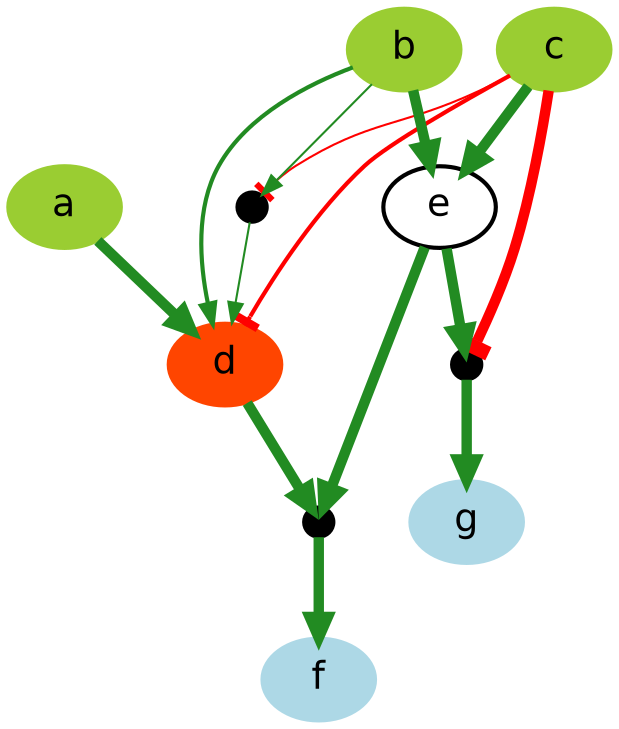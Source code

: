 digraph "" {
a [color=olivedrab3, fillcolor=olivedrab3, fontname=Helvetica, fontsize=18, shape=ellipse, style="filled, bold"];
c [color=olivedrab3, fillcolor=olivedrab3, fontname=Helvetica, fontsize=18, shape=ellipse, style="filled, bold"];
b [color=olivedrab3, fillcolor=olivedrab3, fontname=Helvetica, fontsize=18, shape=ellipse, style="filled, bold"];
e [color=black, fillcolor=white, fontname=Helvetica, fontsize=18, shape=ellipse, style="filled, bold"];
d [color=orangered, fillcolor=orangered, fontname=Helvetica, fontsize=18, shape=ellipse, style="filled, bold"];
g [color=lightblue, fillcolor=lightblue, fontname=Helvetica, fontsize=18, shape=ellipse, style="filled, bold"];
f [color=lightblue, fillcolor=lightblue, fontname=Helvetica, fontsize=18, shape=ellipse, style="filled, bold"];
"gate-1" [color=black, fillcolor=black, fixedsize=True, fontname=Helvetica, fontsize=18, gate=True, height="0.2", label=".", shape=ellipse, style="filled, bold", width="0.2"];
"gate-2" [color=black, fillcolor=black, fixedsize=True, fontname=Helvetica, fontsize=18, gate=True, height="0.2", label=".", shape=ellipse, style="filled, bold", width="0.2"];
"gate-3" [color=black, fillcolor=black, fixedsize=True, fontname=Helvetica, fontsize=18, gate=True, height="0.2", label=".", shape=ellipse, style="filled, bold", width="0.2"];
a -> d  [arrowhead=normal, color=forestgreen, dir=forward, key=0, penwidth="5.0", sign=1, weight="1.0"];
c -> "gate-1"  [arrowhead=tee, color=red, dir=forward, key=0, penwidth="1.0", sign="-1", weight="0.2"];
c -> "gate-2"  [arrowhead=tee, color=red, dir=forward, key=0, penwidth="5.0", sign="-1", weight="1.0"];
c -> e  [arrowhead=normal, color=forestgreen, dir=forward, key=0, penwidth="5.0", sign=1, weight="1.0"];
c -> d  [arrowhead=tee, color=red, dir=forward, key=0, penwidth="2.0", sign="-1", weight="0.4"];
b -> "gate-1"  [arrowhead=normal, color=forestgreen, dir=forward, key=0, penwidth="1.0", sign=1, weight="0.2"];
b -> e  [arrowhead=normal, color=forestgreen, dir=forward, key=0, penwidth="5.0", sign=1, weight="1.0"];
b -> d  [arrowhead=normal, color=forestgreen, dir=forward, key=0, penwidth="2.0", sign=1, weight="0.4"];
e -> "gate-2"  [arrowhead=normal, color=forestgreen, dir=forward, key=0, penwidth="5.0", sign=1, weight="1.0"];
e -> "gate-3"  [arrowhead=normal, color=forestgreen, dir=forward, key=0, penwidth="5.0", sign=1, weight="1.0"];
d -> "gate-3"  [arrowhead=normal, color=forestgreen, dir=forward, key=0, penwidth="5.0", sign=1, weight="1.0"];
"gate-1" -> d  [arrowhead=normal, color=forestgreen, dir=forward, key=0, penwidth="1.0", sign=1, weight="0.2"];
"gate-2" -> g  [arrowhead=normal, color=forestgreen, dir=forward, key=0, penwidth="5.0", sign=1, weight="1.0"];
"gate-3" -> f  [arrowhead=normal, color=forestgreen, dir=forward, key=0, penwidth="5.0", sign=1, weight="1.0"];
}
